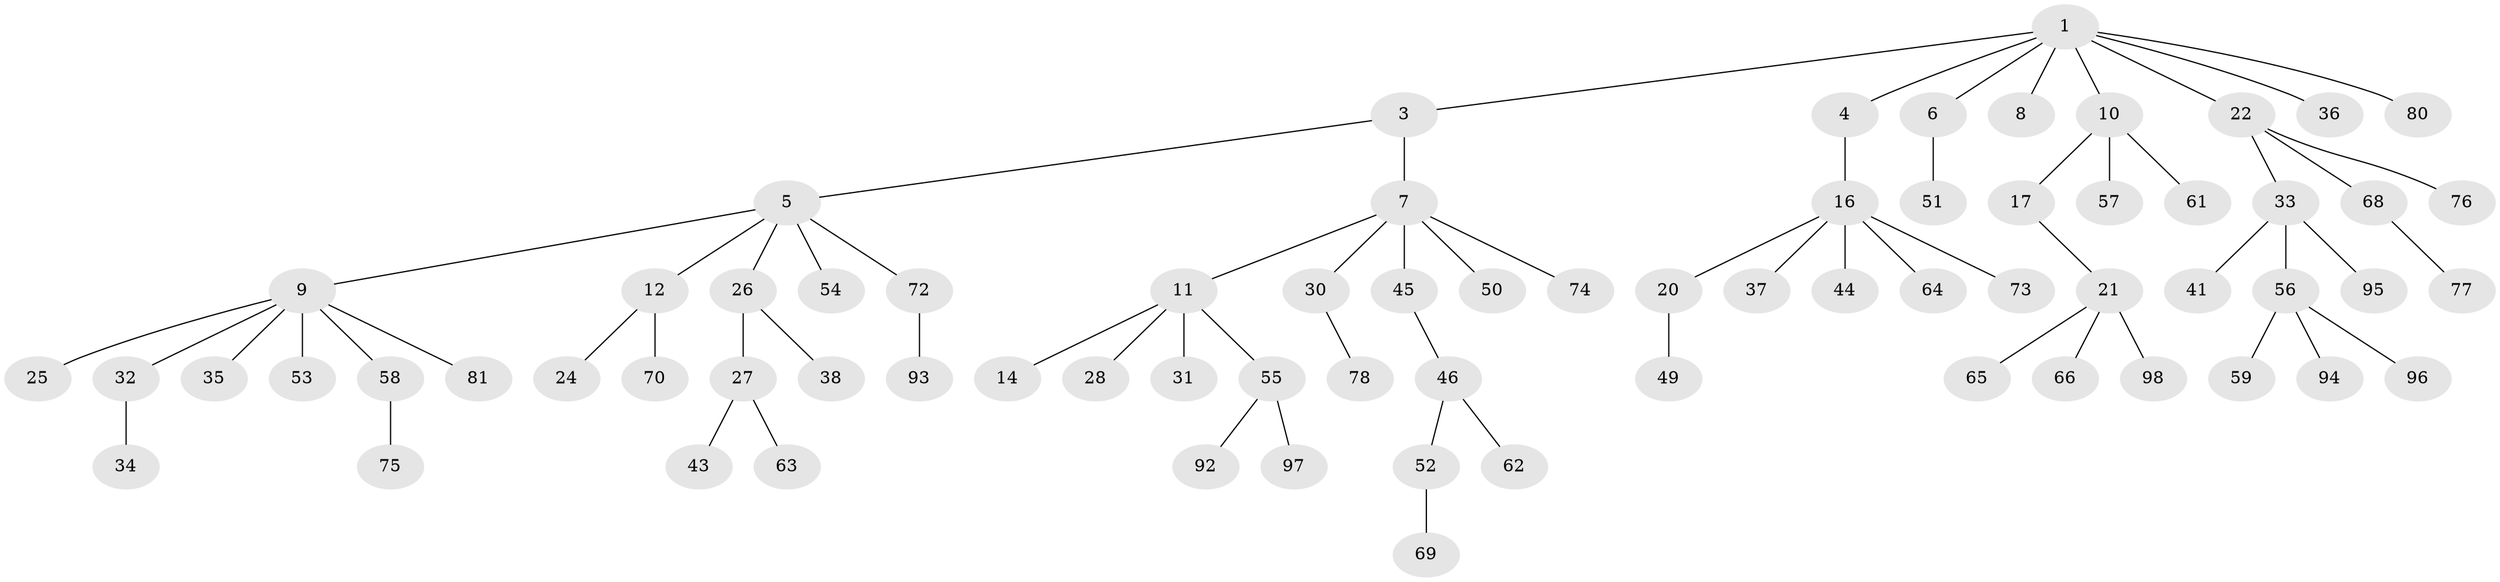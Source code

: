 // original degree distribution, {4: 0.07, 6: 0.03, 3: 0.1, 2: 0.24, 7: 0.01, 5: 0.03, 1: 0.52}
// Generated by graph-tools (version 1.1) at 2025/11/02/21/25 10:11:10]
// undirected, 72 vertices, 71 edges
graph export_dot {
graph [start="1"]
  node [color=gray90,style=filled];
  1 [super="+2"];
  3;
  4;
  5 [super="+91"];
  6 [super="+67"];
  7 [super="+13"];
  8 [super="+86"];
  9 [super="+47"];
  10 [super="+18"];
  11 [super="+39"];
  12 [super="+15"];
  14;
  16 [super="+19"];
  17;
  20 [super="+23"];
  21 [super="+87"];
  22;
  24;
  25;
  26;
  27 [super="+83"];
  28 [super="+29"];
  30 [super="+71"];
  31;
  32;
  33 [super="+40"];
  34;
  35;
  36;
  37;
  38 [super="+42"];
  41;
  43;
  44;
  45;
  46 [super="+48"];
  49;
  50 [super="+100"];
  51;
  52;
  53 [super="+79"];
  54 [super="+84"];
  55 [super="+82"];
  56 [super="+90"];
  57;
  58 [super="+60"];
  59;
  61;
  62;
  63;
  64;
  65;
  66;
  68 [super="+85"];
  69;
  70;
  72;
  73;
  74 [super="+89"];
  75;
  76 [super="+88"];
  77;
  78 [super="+99"];
  80;
  81;
  92;
  93;
  94;
  95;
  96;
  97;
  98;
  1 -- 6;
  1 -- 8;
  1 -- 36;
  1 -- 80;
  1 -- 3;
  1 -- 4;
  1 -- 22;
  1 -- 10;
  3 -- 5;
  3 -- 7;
  4 -- 16;
  5 -- 9;
  5 -- 12;
  5 -- 26;
  5 -- 54;
  5 -- 72;
  6 -- 51;
  7 -- 11;
  7 -- 74;
  7 -- 50;
  7 -- 45;
  7 -- 30;
  9 -- 25;
  9 -- 32;
  9 -- 35;
  9 -- 58;
  9 -- 81;
  9 -- 53;
  10 -- 17;
  10 -- 57;
  10 -- 61;
  11 -- 14;
  11 -- 28;
  11 -- 31;
  11 -- 55;
  12 -- 24;
  12 -- 70;
  16 -- 73;
  16 -- 64;
  16 -- 20;
  16 -- 37;
  16 -- 44;
  17 -- 21;
  20 -- 49;
  21 -- 65;
  21 -- 66;
  21 -- 98;
  22 -- 33;
  22 -- 68;
  22 -- 76;
  26 -- 27;
  26 -- 38;
  27 -- 43;
  27 -- 63;
  30 -- 78;
  32 -- 34;
  33 -- 41;
  33 -- 56;
  33 -- 95;
  45 -- 46;
  46 -- 62;
  46 -- 52;
  52 -- 69;
  55 -- 97;
  55 -- 92;
  56 -- 59;
  56 -- 94;
  56 -- 96;
  58 -- 75;
  68 -- 77;
  72 -- 93;
}
